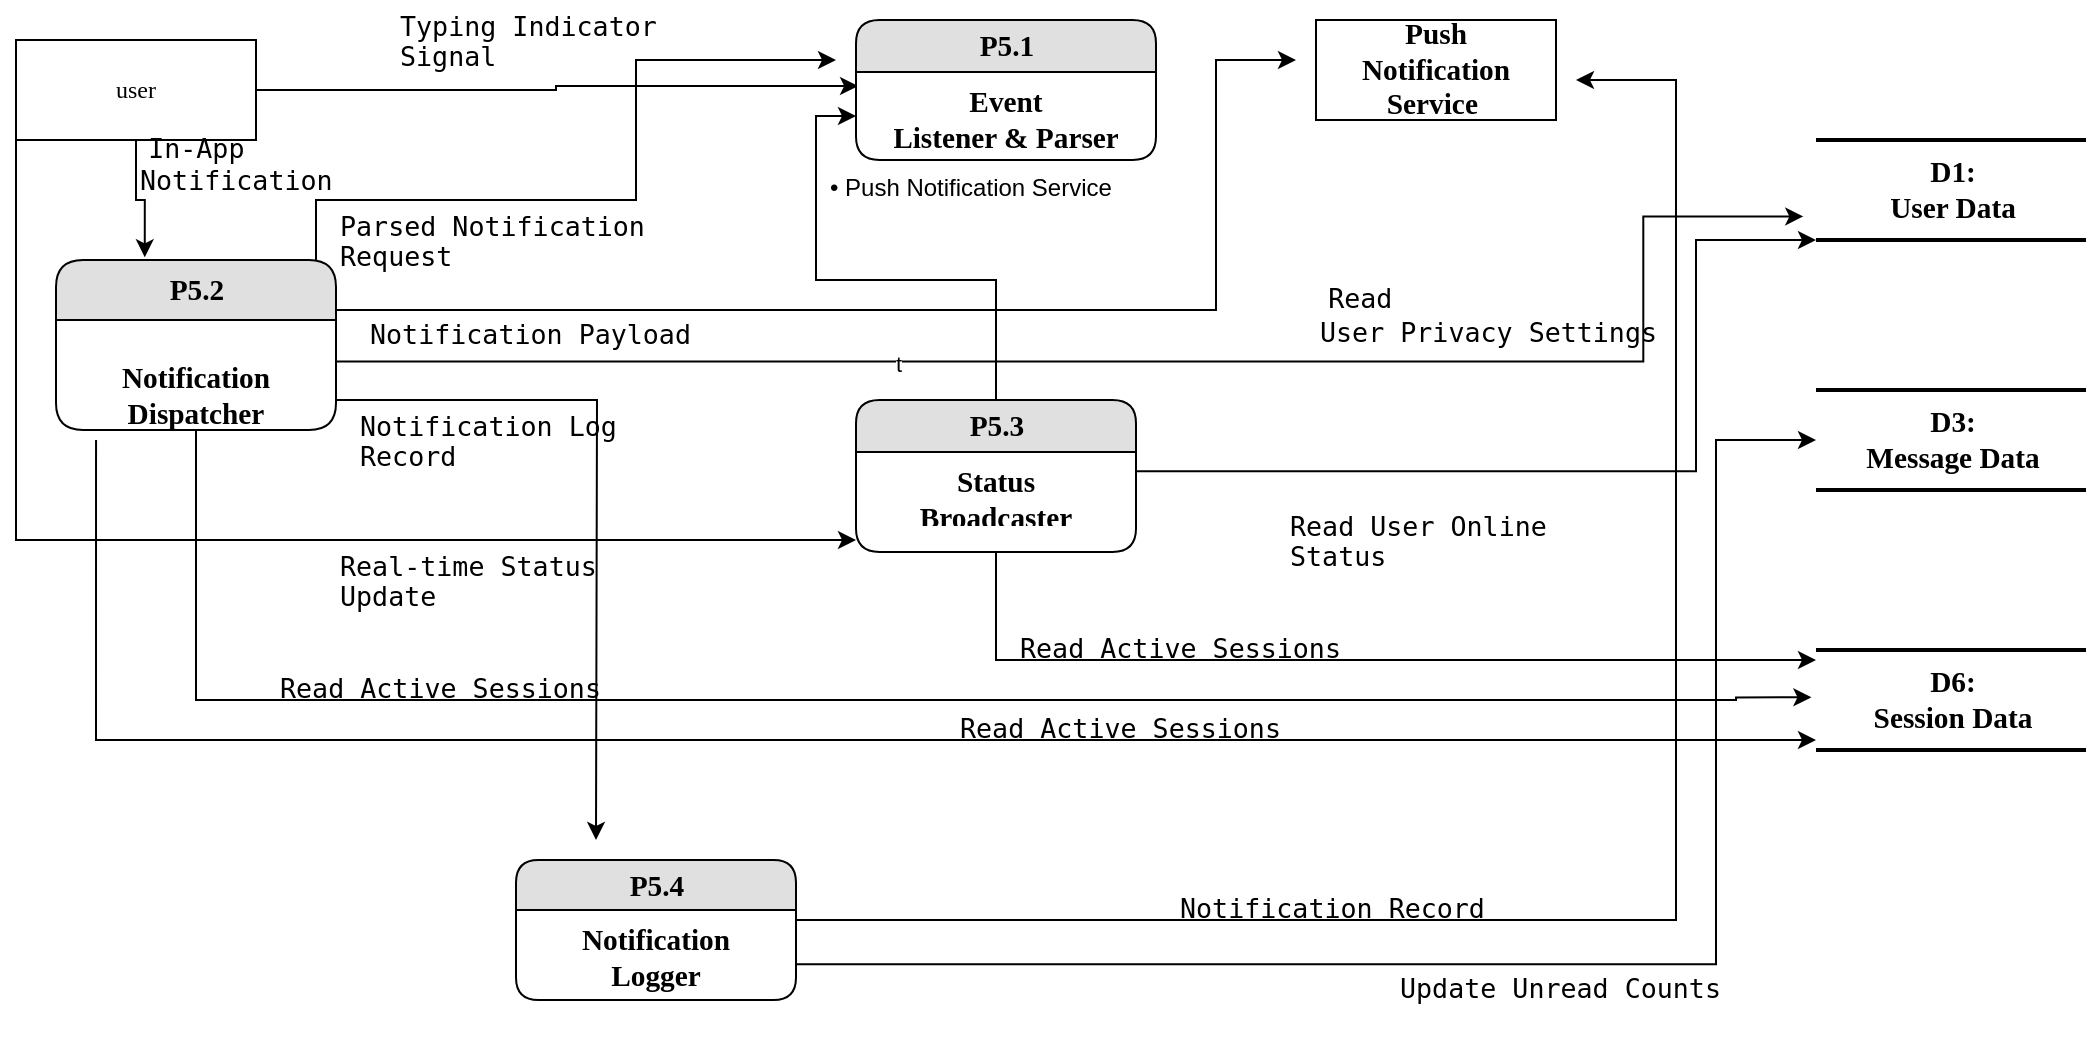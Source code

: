 <mxfile version="27.0.5" pages="2">
  <diagram name="Page-1" id="52a04d89-c75d-2922-d76d-85b35f80e030">
    <mxGraphModel dx="1475" dy="892" grid="1" gridSize="10" guides="1" tooltips="1" connect="1" arrows="1" fold="1" page="1" pageScale="1" pageWidth="1100" pageHeight="850" background="none" math="0" shadow="0">
      <root>
        <mxCell id="0" />
        <mxCell id="1" parent="0" />
        <mxCell id="21ea969265ad0168-30" value="&lt;strong&gt;&lt;span style=&quot;font-size:11.0pt;line-height:&lt;br/&gt;107%;font-family:&amp;quot;Calibri&amp;quot;,&amp;quot;sans-serif&amp;quot;;mso-ascii-theme-font:minor-latin;&lt;br/&gt;mso-fareast-font-family:Calibri;mso-fareast-theme-font:minor-latin;mso-hansi-theme-font:&lt;br/&gt;minor-latin;mso-bidi-font-family:Arial;mso-bidi-theme-font:minor-bidi;&lt;br/&gt;mso-ansi-language:EN-US;mso-fareast-language:EN-US;mso-bidi-language:AR-SA&quot;&gt;D1:&lt;br/&gt;User Data&lt;/span&gt;&lt;/strong&gt;" style="html=1;rounded=0;shadow=0;comic=0;labelBackgroundColor=none;strokeWidth=2;fontFamily=Verdana;fontSize=12;align=center;shape=mxgraph.ios7ui.horLines;" parent="1" vertex="1">
          <mxGeometry x="910" y="80" width="135" height="50" as="geometry" />
        </mxCell>
        <mxCell id="17472293e6e8944d-4" value="&lt;strong&gt;&lt;span style=&quot;font-size:11.0pt;line-height:&lt;br/&gt;107%;font-family:&amp;quot;Calibri&amp;quot;,&amp;quot;sans-serif&amp;quot;;mso-ascii-theme-font:minor-latin;&lt;br/&gt;mso-fareast-font-family:Calibri;mso-fareast-theme-font:minor-latin;mso-hansi-theme-font:&lt;br/&gt;minor-latin;mso-bidi-font-family:Arial;mso-bidi-theme-font:minor-bidi;&lt;br/&gt;mso-ansi-language:EN-US;mso-fareast-language:EN-US;mso-bidi-language:AR-SA&quot;&gt;D3:&lt;br/&gt;Message Data&lt;/span&gt;&lt;/strong&gt;" style="html=1;rounded=0;shadow=0;comic=0;labelBackgroundColor=none;strokeWidth=2;fontFamily=Verdana;fontSize=12;align=center;shape=mxgraph.ios7ui.horLines;" parent="1" vertex="1">
          <mxGeometry x="910" y="205" width="135" height="50" as="geometry" />
        </mxCell>
        <mxCell id="17472293e6e8944d-29" value="&lt;strong&gt;&lt;span style=&quot;font-size:11.0pt;line-height:&lt;br/&gt;107%;font-family:&amp;quot;Calibri&amp;quot;,&amp;quot;sans-serif&amp;quot;;mso-ascii-theme-font:minor-latin;&lt;br/&gt;mso-fareast-font-family:Calibri;mso-fareast-theme-font:minor-latin;mso-hansi-theme-font:&lt;br/&gt;minor-latin;mso-bidi-font-family:Arial;mso-bidi-theme-font:minor-bidi;&lt;br/&gt;mso-ansi-language:EN-US;mso-fareast-language:EN-US;mso-bidi-language:AR-SA&quot;&gt;Push&lt;br/&gt;Notification Service&amp;nbsp;&lt;/span&gt;&lt;/strong&gt;" style="whiteSpace=wrap;html=1;rounded=0;shadow=0;comic=0;labelBackgroundColor=none;strokeWidth=1;fontFamily=Verdana;fontSize=12;align=center;" parent="1" vertex="1">
          <mxGeometry x="660" y="20" width="120" height="50" as="geometry" />
        </mxCell>
        <mxCell id="ZVbiqjW-7x6O7I5hdRiO-15" style="edgeStyle=orthogonalEdgeStyle;rounded=0;orthogonalLoop=1;jettySize=auto;html=1;entryX=0.007;entryY=0.159;entryDx=0;entryDy=0;entryPerimeter=0;" edge="1" parent="1" source="17472293e6e8944d-30" target="1fdf3b25b50cf41e-2">
          <mxGeometry relative="1" as="geometry">
            <mxPoint x="420" y="60" as="targetPoint" />
          </mxGeometry>
        </mxCell>
        <mxCell id="ZVbiqjW-7x6O7I5hdRiO-76" style="edgeStyle=orthogonalEdgeStyle;rounded=0;orthogonalLoop=1;jettySize=auto;html=1;entryX=0;entryY=1.294;entryDx=0;entryDy=0;entryPerimeter=0;" edge="1" parent="1" source="17472293e6e8944d-30" target="1fdf3b25b50cf41e-8">
          <mxGeometry relative="1" as="geometry">
            <mxPoint x="10" y="190" as="targetPoint" />
            <Array as="points">
              <mxPoint x="10" y="280" />
            </Array>
          </mxGeometry>
        </mxCell>
        <mxCell id="17472293e6e8944d-30" value="user" style="whiteSpace=wrap;html=1;rounded=0;shadow=0;comic=0;labelBackgroundColor=none;strokeWidth=1;fontFamily=Verdana;fontSize=12;align=center;" parent="1" vertex="1">
          <mxGeometry x="10" y="30" width="120" height="50" as="geometry" />
        </mxCell>
        <mxCell id="1fdf3b25b50cf41e-1" value="&lt;strong&gt;&lt;span style=&quot;font-size:11.0pt;line-height:&lt;br/&gt;107%;font-family:&amp;quot;Calibri&amp;quot;,&amp;quot;sans-serif&amp;quot;;mso-ascii-theme-font:minor-latin;&lt;br/&gt;mso-fareast-font-family:Calibri;mso-fareast-theme-font:minor-latin;mso-hansi-theme-font:&lt;br/&gt;minor-latin;mso-bidi-font-family:Arial;mso-bidi-theme-font:minor-bidi;&lt;br/&gt;mso-ansi-language:EN-US;mso-fareast-language:EN-US;mso-bidi-language:AR-SA&quot;&gt;P5.1&lt;/span&gt;&lt;/strong&gt;" style="swimlane;html=1;fontStyle=0;childLayout=stackLayout;horizontal=1;startSize=26;fillColor=#e0e0e0;horizontalStack=0;resizeParent=1;resizeLast=0;collapsible=1;marginBottom=0;swimlaneFillColor=#ffffff;align=center;rounded=1;shadow=0;comic=0;labelBackgroundColor=none;strokeWidth=1;fontFamily=Verdana;fontSize=12" parent="1" vertex="1">
          <mxGeometry x="430" y="20" width="150" height="70" as="geometry" />
        </mxCell>
        <mxCell id="1fdf3b25b50cf41e-2" value="&lt;strong&gt;&lt;span style=&quot;font-size:11.0pt;line-height:&lt;br/&gt;107%;font-family:&amp;quot;Calibri&amp;quot;,&amp;quot;sans-serif&amp;quot;;mso-ascii-theme-font:minor-latin;&lt;br/&gt;mso-fareast-font-family:Calibri;mso-fareast-theme-font:minor-latin;mso-hansi-theme-font:&lt;br/&gt;minor-latin;mso-bidi-font-family:Arial;mso-bidi-theme-font:minor-bidi;&lt;br/&gt;mso-ansi-language:EN-US;mso-fareast-language:EN-US;mso-bidi-language:AR-SA&quot;&gt;Event&lt;br/&gt;Listener &amp;amp; Parser&lt;/span&gt;&lt;/strong&gt;" style="text;html=1;strokeColor=none;fillColor=none;spacingLeft=4;spacingRight=4;whiteSpace=wrap;overflow=hidden;rotatable=0;points=[[0,0.5],[1,0.5]];portConstraint=eastwest;align=center;" parent="1fdf3b25b50cf41e-1" vertex="1">
          <mxGeometry y="26" width="150" height="44" as="geometry" />
        </mxCell>
        <mxCell id="1fdf3b25b50cf41e-6" value="&lt;strong&gt;&lt;span style=&quot;font-size:11.0pt;line-height:&lt;br/&gt;107%;font-family:&amp;quot;Calibri&amp;quot;,&amp;quot;sans-serif&amp;quot;;mso-ascii-theme-font:minor-latin;&lt;br/&gt;mso-fareast-font-family:Calibri;mso-fareast-theme-font:minor-latin;mso-hansi-theme-font:&lt;br/&gt;minor-latin;mso-bidi-font-family:Arial;mso-bidi-theme-font:minor-bidi;&lt;br/&gt;mso-ansi-language:EN-US;mso-fareast-language:EN-US;mso-bidi-language:AR-SA&quot;&gt;D6:&lt;br/&gt;Session Data&lt;/span&gt;&lt;/strong&gt;" style="html=1;rounded=0;shadow=0;comic=0;labelBackgroundColor=none;strokeWidth=2;fontFamily=Verdana;fontSize=12;align=center;shape=mxgraph.ios7ui.horLines;" parent="1" vertex="1">
          <mxGeometry x="910" y="335" width="135" height="50" as="geometry" />
        </mxCell>
        <mxCell id="ZVbiqjW-7x6O7I5hdRiO-2" style="edgeStyle=orthogonalEdgeStyle;rounded=0;orthogonalLoop=1;jettySize=auto;html=1;" edge="1" parent="1" source="1fdf3b25b50cf41e-7" target="1fdf3b25b50cf41e-2">
          <mxGeometry relative="1" as="geometry" />
        </mxCell>
        <mxCell id="ZVbiqjW-7x6O7I5hdRiO-64" style="edgeStyle=orthogonalEdgeStyle;rounded=0;orthogonalLoop=1;jettySize=auto;html=1;entryX=0.506;entryY=1.013;entryDx=0;entryDy=0;entryPerimeter=0;" edge="1" parent="1">
          <mxGeometry relative="1" as="geometry">
            <mxPoint x="910" y="130.0" as="targetPoint" />
            <mxPoint x="481.69" y="245.59" as="sourcePoint" />
            <Array as="points">
              <mxPoint x="850" y="246" />
              <mxPoint x="850" y="130" />
            </Array>
          </mxGeometry>
        </mxCell>
        <mxCell id="ZVbiqjW-7x6O7I5hdRiO-74" style="edgeStyle=orthogonalEdgeStyle;rounded=0;orthogonalLoop=1;jettySize=auto;html=1;" edge="1" parent="1" source="1fdf3b25b50cf41e-7" target="1fdf3b25b50cf41e-6">
          <mxGeometry relative="1" as="geometry">
            <Array as="points">
              <mxPoint x="500" y="340" />
            </Array>
          </mxGeometry>
        </mxCell>
        <mxCell id="1fdf3b25b50cf41e-7" value="&lt;strong&gt;&lt;span style=&quot;font-size:11.0pt;line-height:&lt;br/&gt;107%;font-family:&amp;quot;Calibri&amp;quot;,&amp;quot;sans-serif&amp;quot;;mso-ascii-theme-font:minor-latin;&lt;br/&gt;mso-fareast-font-family:Calibri;mso-fareast-theme-font:minor-latin;mso-hansi-theme-font:&lt;br/&gt;minor-latin;mso-bidi-font-family:Arial;mso-bidi-theme-font:minor-bidi;&lt;br/&gt;mso-ansi-language:EN-US;mso-fareast-language:EN-US;mso-bidi-language:AR-SA&quot;&gt;P5.3&lt;/span&gt;&lt;/strong&gt;" style="swimlane;html=1;fontStyle=0;childLayout=stackLayout;horizontal=1;startSize=26;fillColor=#e0e0e0;horizontalStack=0;resizeParent=1;resizeLast=0;collapsible=1;marginBottom=0;swimlaneFillColor=#ffffff;align=center;rounded=1;shadow=0;comic=0;labelBackgroundColor=none;strokeWidth=1;fontFamily=Verdana;fontSize=12" parent="1" vertex="1">
          <mxGeometry x="430" y="210" width="140" height="76" as="geometry" />
        </mxCell>
        <mxCell id="1fdf3b25b50cf41e-8" value="&lt;strong&gt;&lt;span style=&quot;font-size:11.0pt;line-height:&lt;br/&gt;107%;font-family:&amp;quot;Calibri&amp;quot;,&amp;quot;sans-serif&amp;quot;;mso-ascii-theme-font:minor-latin;&lt;br/&gt;mso-fareast-font-family:Calibri;mso-fareast-theme-font:minor-latin;mso-hansi-theme-font:&lt;br/&gt;minor-latin;mso-bidi-font-family:Arial;mso-bidi-theme-font:minor-bidi;&lt;br/&gt;mso-ansi-language:EN-US;mso-fareast-language:EN-US;mso-bidi-language:AR-SA&quot;&gt;Status&lt;br/&gt;Broadcaster&lt;/span&gt;&lt;/strong&gt;" style="text;html=1;strokeColor=none;fillColor=none;spacingLeft=4;spacingRight=4;whiteSpace=wrap;overflow=hidden;rotatable=0;points=[[0,0.5],[1,0.5]];portConstraint=eastwest;align=center;" parent="1fdf3b25b50cf41e-7" vertex="1">
          <mxGeometry y="26" width="140" height="34" as="geometry" />
        </mxCell>
        <mxCell id="ZVbiqjW-7x6O7I5hdRiO-37" style="edgeStyle=orthogonalEdgeStyle;rounded=0;orthogonalLoop=1;jettySize=auto;html=1;" edge="1" parent="1" source="1fdf3b25b50cf41e-9">
          <mxGeometry relative="1" as="geometry">
            <mxPoint x="420" y="40" as="targetPoint" />
            <Array as="points">
              <mxPoint x="160" y="110" />
              <mxPoint x="320" y="110" />
              <mxPoint x="320" y="40" />
              <mxPoint x="380" y="40" />
            </Array>
          </mxGeometry>
        </mxCell>
        <mxCell id="ZVbiqjW-7x6O7I5hdRiO-42" style="edgeStyle=orthogonalEdgeStyle;rounded=0;orthogonalLoop=1;jettySize=auto;html=1;entryX=0;entryY=0.9;entryDx=0;entryDy=0;entryPerimeter=0;exitX=0.143;exitY=0.885;exitDx=0;exitDy=0;exitPerimeter=0;" edge="1" parent="1" source="1fdf3b25b50cf41e-10" target="1fdf3b25b50cf41e-6">
          <mxGeometry relative="1" as="geometry">
            <mxPoint x="870" y="370" as="targetPoint" />
            <mxPoint x="89.997" y="255" as="sourcePoint" />
            <Array as="points">
              <mxPoint x="50" y="380" />
            </Array>
          </mxGeometry>
        </mxCell>
        <mxCell id="ZVbiqjW-7x6O7I5hdRiO-52" style="edgeStyle=orthogonalEdgeStyle;rounded=0;orthogonalLoop=1;jettySize=auto;html=1;entryX=-0.017;entryY=0.473;entryDx=0;entryDy=0;entryPerimeter=0;" edge="1" parent="1" source="1fdf3b25b50cf41e-9" target="1fdf3b25b50cf41e-6">
          <mxGeometry relative="1" as="geometry">
            <mxPoint x="870" y="360" as="targetPoint" />
            <Array as="points">
              <mxPoint x="100" y="360" />
              <mxPoint x="870" y="360" />
              <mxPoint x="870" y="359" />
            </Array>
          </mxGeometry>
        </mxCell>
        <mxCell id="ZVbiqjW-7x6O7I5hdRiO-56" style="edgeStyle=orthogonalEdgeStyle;rounded=0;orthogonalLoop=1;jettySize=auto;html=1;" edge="1" parent="1">
          <mxGeometry relative="1" as="geometry">
            <mxPoint x="650" y="40" as="targetPoint" />
            <mxPoint x="160" y="165" as="sourcePoint" />
            <Array as="points">
              <mxPoint x="610" y="165" />
            </Array>
          </mxGeometry>
        </mxCell>
        <mxCell id="1fdf3b25b50cf41e-9" value="&lt;strong&gt;&lt;span style=&quot;font-size:11.0pt;line-height:&lt;br/&gt;107%;font-family:&amp;quot;Calibri&amp;quot;,&amp;quot;sans-serif&amp;quot;;mso-ascii-theme-font:minor-latin;&lt;br/&gt;mso-fareast-font-family:Calibri;mso-fareast-theme-font:minor-latin;mso-hansi-theme-font:&lt;br/&gt;minor-latin;mso-bidi-font-family:Arial;mso-bidi-theme-font:minor-bidi;&lt;br/&gt;mso-ansi-language:EN-US;mso-fareast-language:EN-US;mso-bidi-language:AR-SA&quot;&gt;P5.2&lt;/span&gt;&lt;/strong&gt;" style="swimlane;html=1;fontStyle=0;childLayout=stackLayout;horizontal=1;startSize=30;fillColor=#e0e0e0;horizontalStack=0;resizeParent=1;resizeLast=0;collapsible=1;marginBottom=0;swimlaneFillColor=#ffffff;align=center;rounded=1;shadow=0;comic=0;labelBackgroundColor=none;strokeWidth=1;fontFamily=Verdana;fontSize=12" parent="1" vertex="1">
          <mxGeometry x="30" y="140" width="140" height="85" as="geometry" />
        </mxCell>
        <mxCell id="1fdf3b25b50cf41e-13" value="&lt;strong&gt;&lt;span style=&quot;font-size:11.0pt;line-height:&lt;br/&gt;107%;font-family:&amp;quot;Calibri&amp;quot;,&amp;quot;sans-serif&amp;quot;;mso-ascii-theme-font:minor-latin;&lt;br/&gt;mso-fareast-font-family:Calibri;mso-fareast-theme-font:minor-latin;mso-hansi-theme-font:&lt;br/&gt;minor-latin;mso-bidi-font-family:Arial;mso-bidi-theme-font:minor-bidi;&lt;br/&gt;mso-ansi-language:EN-US;mso-fareast-language:EN-US;mso-bidi-language:AR-SA&quot;&gt;P5.4&lt;/span&gt;&lt;/strong&gt;" style="swimlane;html=1;fontStyle=0;childLayout=stackLayout;horizontal=1;startSize=25;fillColor=#e0e0e0;horizontalStack=0;resizeParent=1;resizeLast=0;collapsible=1;marginBottom=0;swimlaneFillColor=#ffffff;align=center;rounded=1;shadow=0;comic=0;labelBackgroundColor=none;strokeWidth=1;fontFamily=Verdana;fontSize=12" parent="1" vertex="1">
          <mxGeometry x="260" y="440" width="140" height="70" as="geometry" />
        </mxCell>
        <mxCell id="ZVbiqjW-7x6O7I5hdRiO-82" style="edgeStyle=orthogonalEdgeStyle;rounded=0;orthogonalLoop=1;jettySize=auto;html=1;" edge="1" parent="1fdf3b25b50cf41e-13" source="1fdf3b25b50cf41e-14">
          <mxGeometry relative="1" as="geometry">
            <mxPoint x="530" y="-390" as="targetPoint" />
            <Array as="points">
              <mxPoint x="580" y="30" />
              <mxPoint x="580" y="-390" />
            </Array>
          </mxGeometry>
        </mxCell>
        <mxCell id="1fdf3b25b50cf41e-14" value="&lt;strong&gt;&lt;span style=&quot;font-size:11.0pt;line-height:&lt;br/&gt;107%;font-family:&amp;quot;Calibri&amp;quot;,&amp;quot;sans-serif&amp;quot;;mso-ascii-theme-font:minor-latin;&lt;br/&gt;mso-fareast-font-family:Calibri;mso-fareast-theme-font:minor-latin;mso-hansi-theme-font:&lt;br/&gt;minor-latin;mso-bidi-font-family:Arial;mso-bidi-theme-font:minor-bidi;&lt;br/&gt;mso-ansi-language:EN-US;mso-fareast-language:EN-US;mso-bidi-language:AR-SA&quot;&gt;Notification&lt;br/&gt;Logger&lt;/span&gt;&lt;/strong&gt;" style="text;html=1;strokeColor=none;fillColor=none;spacingLeft=4;spacingRight=4;whiteSpace=wrap;overflow=hidden;rotatable=0;points=[[0,0.5],[1,0.5]];portConstraint=eastwest;align=center;" parent="1fdf3b25b50cf41e-13" vertex="1">
          <mxGeometry y="25" width="140" height="44" as="geometry" />
        </mxCell>
        <mxCell id="ZVbiqjW-7x6O7I5hdRiO-3" value="•&#x9;Push Notification Service" style="text;whiteSpace=wrap;html=1;" vertex="1" parent="1">
          <mxGeometry x="415" y="90" width="170" height="40" as="geometry" />
        </mxCell>
        <mxCell id="ZVbiqjW-7x6O7I5hdRiO-16" value="&lt;code&gt;&lt;span style=&quot;font-size:10.0pt;line-height:107%;&#xa;mso-fareast-font-family:Calibri;mso-fareast-theme-font:minor-latin;mso-ansi-language:&#xa;EN-US;mso-fareast-language:EN-US;mso-bidi-language:AR-SA&quot;&gt;Typing Indicator&#xa;Signal&lt;/span&gt;&lt;/code&gt;&lt;span style=&quot;font-size:11.0pt;line-height:107%;font-family:&#xa;&amp;quot;Calibri&amp;quot;,&amp;quot;sans-serif&amp;quot;;mso-ascii-theme-font:minor-latin;mso-fareast-font-family:&#xa;Calibri;mso-fareast-theme-font:minor-latin;mso-hansi-theme-font:minor-latin;&#xa;mso-bidi-font-family:Arial;mso-bidi-theme-font:minor-bidi;mso-ansi-language:&#xa;EN-US;mso-fareast-language:EN-US;mso-bidi-language:AR-SA&quot;&gt; &lt;/span&gt;" style="text;whiteSpace=wrap;html=1;" vertex="1" parent="1">
          <mxGeometry x="200" y="10" width="150" height="50" as="geometry" />
        </mxCell>
        <mxCell id="ZVbiqjW-7x6O7I5hdRiO-39" value="&lt;code&gt;&lt;span style=&quot;font-size:10.0pt;line-height:107%;&#xa;mso-fareast-font-family:Calibri;mso-fareast-theme-font:minor-latin;mso-ansi-language:&#xa;EN-US;mso-fareast-language:EN-US;mso-bidi-language:AR-SA&quot;&gt;Parsed Notification&#xa;Request&lt;/span&gt;&lt;/code&gt;&lt;span style=&quot;font-size:11.0pt;line-height:107%;font-family:&#xa;&amp;quot;Calibri&amp;quot;,&amp;quot;sans-serif&amp;quot;;mso-ascii-theme-font:minor-latin;mso-fareast-font-family:&#xa;Calibri;mso-fareast-theme-font:minor-latin;mso-hansi-theme-font:minor-latin;&#xa;mso-bidi-font-family:Arial;mso-bidi-theme-font:minor-bidi;mso-ansi-language:&#xa;EN-US;mso-fareast-language:EN-US;mso-bidi-language:AR-SA&quot;&gt; &lt;/span&gt;" style="text;whiteSpace=wrap;html=1;" vertex="1" parent="1">
          <mxGeometry x="170" y="110" width="170" height="50" as="geometry" />
        </mxCell>
        <mxCell id="ZVbiqjW-7x6O7I5hdRiO-43" value="&lt;code&gt;&lt;span style=&quot;font-size:10.0pt;line-height:107%;&#xa;mso-fareast-font-family:Calibri;mso-fareast-theme-font:minor-latin;mso-ansi-language:&#xa;EN-US;mso-fareast-language:EN-US;mso-bidi-language:AR-SA&quot;&gt;Read Active Sessions&lt;/span&gt;&lt;/code&gt;&lt;span style=&quot;font-size:11.0pt;line-height:107%;font-family:&amp;quot;Calibri&amp;quot;,&amp;quot;sans-serif&amp;quot;;&#xa;mso-ascii-theme-font:minor-latin;mso-fareast-font-family:Calibri;mso-fareast-theme-font:&#xa;minor-latin;mso-hansi-theme-font:minor-latin;mso-bidi-font-family:Arial;&#xa;mso-bidi-theme-font:minor-bidi;mso-ansi-language:EN-US;mso-fareast-language:&#xa;EN-US;mso-bidi-language:AR-SA&quot;&gt; &lt;/span&gt;" style="text;whiteSpace=wrap;html=1;" vertex="1" parent="1">
          <mxGeometry x="480" y="360" width="180" height="40" as="geometry" />
        </mxCell>
        <mxCell id="ZVbiqjW-7x6O7I5hdRiO-50" style="edgeStyle=orthogonalEdgeStyle;rounded=0;orthogonalLoop=1;jettySize=auto;html=1;" edge="1" parent="1" source="1fdf3b25b50cf41e-10">
          <mxGeometry relative="1" as="geometry">
            <mxPoint x="300" y="430" as="targetPoint" />
          </mxGeometry>
        </mxCell>
        <mxCell id="1fdf3b25b50cf41e-10" value="&lt;strong&gt;&lt;span style=&quot;font-size:11.0pt;line-height:&lt;br/&gt;107%;font-family:&amp;quot;Calibri&amp;quot;,&amp;quot;sans-serif&amp;quot;;mso-ascii-theme-font:minor-latin;&lt;br/&gt;mso-fareast-font-family:Calibri;mso-fareast-theme-font:minor-latin;mso-hansi-theme-font:&lt;br/&gt;minor-latin;mso-bidi-font-family:Arial;mso-bidi-theme-font:minor-bidi;&lt;br/&gt;mso-ansi-language:EN-US;mso-fareast-language:EN-US;mso-bidi-language:AR-SA&quot;&gt;Notification&lt;br/&gt;Dispatcher&lt;/span&gt;&lt;/strong&gt;" style="text;html=1;strokeColor=none;fillColor=none;spacingLeft=4;spacingRight=4;whiteSpace=wrap;overflow=hidden;rotatable=0;points=[[0,0.5],[1,0.5]];portConstraint=eastwest;align=center;" parent="1" vertex="1">
          <mxGeometry x="30" y="184" width="140" height="52" as="geometry" />
        </mxCell>
        <mxCell id="ZVbiqjW-7x6O7I5hdRiO-51" value="&lt;code&gt;&lt;span style=&quot;font-size:10.0pt;line-height:107%;&#xa;mso-fareast-font-family:Calibri;mso-fareast-theme-font:minor-latin;mso-ansi-language:&#xa;EN-US;mso-fareast-language:EN-US;mso-bidi-language:AR-SA&quot;&gt;Notification Log&#xa;Record&lt;/span&gt;&lt;/code&gt;&lt;span style=&quot;font-size:11.0pt;line-height:107%;font-family:&#xa;&amp;quot;Calibri&amp;quot;,&amp;quot;sans-serif&amp;quot;;mso-ascii-theme-font:minor-latin;mso-fareast-font-family:&#xa;Calibri;mso-fareast-theme-font:minor-latin;mso-hansi-theme-font:minor-latin;&#xa;mso-bidi-font-family:Arial;mso-bidi-theme-font:minor-bidi;mso-ansi-language:&#xa;EN-US;mso-fareast-language:EN-US;mso-bidi-language:AR-SA&quot;&gt; &lt;/span&gt;" style="text;whiteSpace=wrap;html=1;" vertex="1" parent="1">
          <mxGeometry x="180" y="210" width="150" height="50" as="geometry" />
        </mxCell>
        <mxCell id="ZVbiqjW-7x6O7I5hdRiO-55" value="&lt;code&gt;&lt;span style=&quot;font-size:10.0pt;line-height:107%;&#xa;mso-fareast-font-family:Calibri;mso-fareast-theme-font:minor-latin;mso-ansi-language:&#xa;EN-US;mso-fareast-language:EN-US;mso-bidi-language:AR-SA&quot;&gt;Read Active Sessions&lt;/span&gt;&lt;/code&gt;&lt;span style=&quot;font-size:11.0pt;line-height:107%;font-family:&amp;quot;Calibri&amp;quot;,&amp;quot;sans-serif&amp;quot;;&#xa;mso-ascii-theme-font:minor-latin;mso-fareast-font-family:Calibri;mso-fareast-theme-font:&#xa;minor-latin;mso-hansi-theme-font:minor-latin;mso-bidi-font-family:Arial;&#xa;mso-bidi-theme-font:minor-bidi;mso-ansi-language:EN-US;mso-fareast-language:&#xa;EN-US;mso-bidi-language:AR-SA&quot;&gt; &lt;/span&gt;" style="text;whiteSpace=wrap;html=1;" vertex="1" parent="1">
          <mxGeometry x="140" y="340" width="180" height="40" as="geometry" />
        </mxCell>
        <mxCell id="ZVbiqjW-7x6O7I5hdRiO-58" value="" style="edgeStyle=orthogonalEdgeStyle;rounded=0;orthogonalLoop=1;jettySize=auto;html=1;entryX=0;entryY=0.6;entryDx=0;entryDy=0;entryPerimeter=0;exitX=0.974;exitY=0.256;exitDx=0;exitDy=0;exitPerimeter=0;" edge="1" parent="1">
          <mxGeometry relative="1" as="geometry">
            <mxPoint x="170.0" y="205.002" as="sourcePoint" />
            <mxPoint x="903.64" y="118.22" as="targetPoint" />
            <Array as="points">
              <mxPoint x="169.64" y="190.69" />
              <mxPoint x="823.64" y="190.69" />
              <mxPoint x="823.64" y="118.69" />
            </Array>
          </mxGeometry>
        </mxCell>
        <mxCell id="ZVbiqjW-7x6O7I5hdRiO-65" value="t" style="edgeLabel;html=1;align=center;verticalAlign=middle;resizable=0;points=[];" vertex="1" connectable="0" parent="ZVbiqjW-7x6O7I5hdRiO-58">
          <mxGeometry x="-0.28" y="-1" relative="1" as="geometry">
            <mxPoint as="offset" />
          </mxGeometry>
        </mxCell>
        <mxCell id="ZVbiqjW-7x6O7I5hdRiO-48" value="&lt;span style=&quot;font-size:11.0pt;line-height:107%;&#xa;font-family:&amp;quot;Calibri&amp;quot;,&amp;quot;sans-serif&amp;quot;;mso-ascii-theme-font:minor-latin;mso-fareast-font-family:&#xa;Calibri;mso-fareast-theme-font:minor-latin;mso-hansi-theme-font:minor-latin;&#xa;mso-bidi-font-family:Arial;mso-bidi-theme-font:minor-bidi;mso-ansi-language:&#xa;EN-US;mso-fareast-language:EN-US;mso-bidi-language:AR-SA&quot;&gt;&lt;span style=&quot;mso-spacerun:yes&quot;&gt;&amp;nbsp;&lt;/span&gt;&lt;/span&gt;&lt;code&gt;&lt;span style=&quot;font-size:10.0pt;&#xa;line-height:107%;mso-fareast-font-family:Calibri;mso-fareast-theme-font:minor-latin;&#xa;mso-ansi-language:EN-US;mso-fareast-language:EN-US;mso-bidi-language:AR-SA&quot;&gt;Read&#xa;User Privacy Settings&lt;/span&gt;&lt;/code&gt;&lt;span style=&quot;font-size:11.0pt;line-height:&#xa;107%;font-family:&amp;quot;Calibri&amp;quot;,&amp;quot;sans-serif&amp;quot;;mso-ascii-theme-font:minor-latin;&#xa;mso-fareast-font-family:Calibri;mso-fareast-theme-font:minor-latin;mso-hansi-theme-font:&#xa;minor-latin;mso-bidi-font-family:Arial;mso-bidi-theme-font:minor-bidi;&#xa;mso-ansi-language:EN-US;mso-fareast-language:EN-US;mso-bidi-language:AR-SA&quot;&gt; &lt;/span&gt;" style="text;whiteSpace=wrap;html=1;" vertex="1" parent="1">
          <mxGeometry x="660" y="145" width="190" height="60" as="geometry" />
        </mxCell>
        <mxCell id="ZVbiqjW-7x6O7I5hdRiO-60" value="&lt;code&gt;&lt;span style=&quot;font-size:10.0pt;line-height:107%;&#xa;mso-fareast-font-family:Calibri;mso-fareast-theme-font:minor-latin;mso-ansi-language:&#xa;EN-US;mso-fareast-language:EN-US;mso-bidi-language:AR-SA&quot;&gt;Notification Payload&lt;/span&gt;&lt;/code&gt;&lt;span style=&quot;font-size:11.0pt;line-height:107%;font-family:&amp;quot;Calibri&amp;quot;,&amp;quot;sans-serif&amp;quot;;&#xa;mso-ascii-theme-font:minor-latin;mso-fareast-font-family:Calibri;mso-fareast-theme-font:&#xa;minor-latin;mso-hansi-theme-font:minor-latin;mso-bidi-font-family:Arial;&#xa;mso-bidi-theme-font:minor-bidi;mso-ansi-language:EN-US;mso-fareast-language:&#xa;EN-US;mso-bidi-language:AR-SA&quot;&gt; &lt;/span&gt;" style="text;whiteSpace=wrap;html=1;" vertex="1" parent="1">
          <mxGeometry x="185" y="162.5" width="180" height="40" as="geometry" />
        </mxCell>
        <mxCell id="ZVbiqjW-7x6O7I5hdRiO-62" style="edgeStyle=orthogonalEdgeStyle;rounded=0;orthogonalLoop=1;jettySize=auto;html=1;entryX=0.317;entryY=-0.016;entryDx=0;entryDy=0;entryPerimeter=0;" edge="1" parent="1" source="17472293e6e8944d-30" target="1fdf3b25b50cf41e-9">
          <mxGeometry relative="1" as="geometry" />
        </mxCell>
        <mxCell id="ZVbiqjW-7x6O7I5hdRiO-63" value="&lt;span style=&quot;font-size:11.0pt;line-height:107%;&#xa;font-family:&amp;quot;Calibri&amp;quot;,&amp;quot;sans-serif&amp;quot;;mso-ascii-theme-font:minor-latin;mso-fareast-font-family:&#xa;Calibri;mso-fareast-theme-font:minor-latin;mso-hansi-theme-font:minor-latin;&#xa;mso-bidi-font-family:Arial;mso-bidi-theme-font:minor-bidi;mso-ansi-language:&#xa;EN-US;mso-fareast-language:EN-US;mso-bidi-language:AR-SA&quot;&gt;&lt;span style=&quot;mso-spacerun:yes&quot;&gt;&amp;nbsp;&lt;/span&gt;&lt;/span&gt;&lt;code&gt;&lt;span style=&quot;font-size:10.0pt;&#xa;line-height:107%;mso-fareast-font-family:Calibri;mso-fareast-theme-font:minor-latin;&#xa;mso-ansi-language:EN-US;mso-fareast-language:EN-US;mso-bidi-language:AR-SA&quot;&gt;In-App&#xa;Notification&lt;/span&gt;&lt;/code&gt;&lt;span style=&quot;font-size:11.0pt;line-height:107%;&#xa;font-family:&amp;quot;Calibri&amp;quot;,&amp;quot;sans-serif&amp;quot;;mso-ascii-theme-font:minor-latin;mso-fareast-font-family:&#xa;Calibri;mso-fareast-theme-font:minor-latin;mso-hansi-theme-font:minor-latin;&#xa;mso-bidi-font-family:Arial;mso-bidi-theme-font:minor-bidi;mso-ansi-language:&#xa;EN-US;mso-fareast-language:EN-US;mso-bidi-language:AR-SA&quot;&gt; &lt;/span&gt;" style="text;whiteSpace=wrap;html=1;" vertex="1" parent="1">
          <mxGeometry x="70" y="70" width="120" height="60" as="geometry" />
        </mxCell>
        <mxCell id="ZVbiqjW-7x6O7I5hdRiO-72" value="&lt;code&gt;&lt;span style=&quot;font-size:10.0pt;line-height:107%;&#xa;mso-fareast-font-family:Calibri;mso-fareast-theme-font:minor-latin;mso-ansi-language:&#xa;EN-US;mso-fareast-language:EN-US;mso-bidi-language:AR-SA&quot;&gt;Read User Online&#xa;Status&lt;/span&gt;&lt;/code&gt;&lt;span style=&quot;font-size:11.0pt;line-height:107%;font-family:&#xa;&amp;quot;Calibri&amp;quot;,&amp;quot;sans-serif&amp;quot;;mso-ascii-theme-font:minor-latin;mso-fareast-font-family:&#xa;Calibri;mso-fareast-theme-font:minor-latin;mso-hansi-theme-font:minor-latin;&#xa;mso-bidi-font-family:Arial;mso-bidi-theme-font:minor-bidi;mso-ansi-language:&#xa;EN-US;mso-fareast-language:EN-US;mso-bidi-language:AR-SA&quot;&gt; &lt;/span&gt;" style="text;whiteSpace=wrap;html=1;" vertex="1" parent="1">
          <mxGeometry x="645" y="260" width="150" height="50" as="geometry" />
        </mxCell>
        <mxCell id="ZVbiqjW-7x6O7I5hdRiO-75" value="&lt;code&gt;&lt;span style=&quot;font-size:10.0pt;line-height:107%;&#xa;mso-fareast-font-family:Calibri;mso-fareast-theme-font:minor-latin;mso-ansi-language:&#xa;EN-US;mso-fareast-language:EN-US;mso-bidi-language:AR-SA&quot;&gt;Read Active Sessions&lt;/span&gt;&lt;/code&gt;&lt;span style=&quot;font-size:11.0pt;line-height:107%;font-family:&amp;quot;Calibri&amp;quot;,&amp;quot;sans-serif&amp;quot;;&#xa;mso-ascii-theme-font:minor-latin;mso-fareast-font-family:Calibri;mso-fareast-theme-font:&#xa;minor-latin;mso-hansi-theme-font:minor-latin;mso-bidi-font-family:Arial;&#xa;mso-bidi-theme-font:minor-bidi;mso-ansi-language:EN-US;mso-fareast-language:&#xa;EN-US;mso-bidi-language:AR-SA&quot;&gt; &lt;/span&gt;" style="text;whiteSpace=wrap;html=1;" vertex="1" parent="1">
          <mxGeometry x="510" y="320" width="180" height="40" as="geometry" />
        </mxCell>
        <mxCell id="ZVbiqjW-7x6O7I5hdRiO-79" value="&lt;code&gt;&lt;span style=&quot;font-size:10.0pt;line-height:107%;&#xa;mso-fareast-font-family:Calibri;mso-fareast-theme-font:minor-latin;mso-ansi-language:&#xa;EN-US;mso-fareast-language:EN-US;mso-bidi-language:AR-SA&quot;&gt;Real-time Status&#xa;Update&lt;/span&gt;&lt;/code&gt;&lt;span style=&quot;font-size:11.0pt;line-height:107%;font-family:&#xa;&amp;quot;Calibri&amp;quot;,&amp;quot;sans-serif&amp;quot;;mso-ascii-theme-font:minor-latin;mso-fareast-font-family:&#xa;Calibri;mso-fareast-theme-font:minor-latin;mso-hansi-theme-font:minor-latin;&#xa;mso-bidi-font-family:Arial;mso-bidi-theme-font:minor-bidi;mso-ansi-language:&#xa;EN-US;mso-fareast-language:EN-US;mso-bidi-language:AR-SA&quot;&gt; &lt;/span&gt;" style="text;whiteSpace=wrap;html=1;" vertex="1" parent="1">
          <mxGeometry x="170" y="280" width="150" height="50" as="geometry" />
        </mxCell>
        <mxCell id="ZVbiqjW-7x6O7I5hdRiO-80" style="edgeStyle=orthogonalEdgeStyle;rounded=0;orthogonalLoop=1;jettySize=auto;html=1;" edge="1" parent="1" target="17472293e6e8944d-4">
          <mxGeometry relative="1" as="geometry">
            <mxPoint x="870" y="225" as="targetPoint" />
            <mxPoint x="400" y="492.067" as="sourcePoint" />
            <Array as="points">
              <mxPoint x="860" y="492" />
              <mxPoint x="860" y="230" />
            </Array>
          </mxGeometry>
        </mxCell>
        <mxCell id="ZVbiqjW-7x6O7I5hdRiO-81" value="&lt;code&gt;&lt;span style=&quot;font-size:10.0pt;line-height:107%;&lt;br/&gt;mso-fareast-font-family:Calibri;mso-fareast-theme-font:minor-latin;mso-ansi-language:&lt;br/&gt;EN-US;mso-fareast-language:EN-US;mso-bidi-language:AR-SA&quot;&gt;Update Unread Counts&lt;/span&gt;&lt;/code&gt;&lt;span style=&quot;font-size:11.0pt;line-height:107%;font-family:&amp;quot;Calibri&amp;quot;,&amp;quot;sans-serif&amp;quot;;&lt;br/&gt;mso-ascii-theme-font:minor-latin;mso-fareast-font-family:Calibri;mso-fareast-theme-font:&lt;br/&gt;minor-latin;mso-hansi-theme-font:minor-latin;mso-bidi-font-family:Arial;&lt;br/&gt;mso-bidi-theme-font:minor-bidi;mso-ansi-language:EN-US;mso-fareast-language:&lt;br/&gt;EN-US;mso-bidi-language:AR-SA&quot;&gt;&lt;/span&gt;" style="text;whiteSpace=wrap;html=1;" vertex="1" parent="1">
          <mxGeometry x="700" y="490" width="170" height="40" as="geometry" />
        </mxCell>
        <mxCell id="ZVbiqjW-7x6O7I5hdRiO-83" value="&lt;code&gt;&lt;span style=&quot;font-size:10.0pt;line-height:107%;&#xa;mso-fareast-font-family:Calibri;mso-fareast-theme-font:minor-latin;mso-ansi-language:&#xa;EN-US;mso-fareast-language:EN-US;mso-bidi-language:AR-SA&quot;&gt;Notification Record&lt;/span&gt;&lt;/code&gt;&lt;span style=&quot;font-size:11.0pt;line-height:107%;font-family:&amp;quot;Calibri&amp;quot;,&amp;quot;sans-serif&amp;quot;;&#xa;mso-ascii-theme-font:minor-latin;mso-fareast-font-family:Calibri;mso-fareast-theme-font:&#xa;minor-latin;mso-hansi-theme-font:minor-latin;mso-bidi-font-family:Arial;&#xa;mso-bidi-theme-font:minor-bidi;mso-ansi-language:EN-US;mso-fareast-language:&#xa;EN-US;mso-bidi-language:AR-SA&quot;&gt; &lt;/span&gt;" style="text;whiteSpace=wrap;html=1;" vertex="1" parent="1">
          <mxGeometry x="590" y="450" width="170" height="40" as="geometry" />
        </mxCell>
      </root>
    </mxGraphModel>
  </diagram>
  <diagram id="qR_rNpfMzsX2qHgUMR6a" name="Page-2">
    <mxGraphModel grid="1" page="1" gridSize="10" guides="1" tooltips="1" connect="1" arrows="1" fold="1" pageScale="1" pageWidth="827" pageHeight="1169" math="0" shadow="0">
      <root>
        <mxCell id="0" />
        <mxCell id="1" parent="0" />
      </root>
    </mxGraphModel>
  </diagram>
</mxfile>
